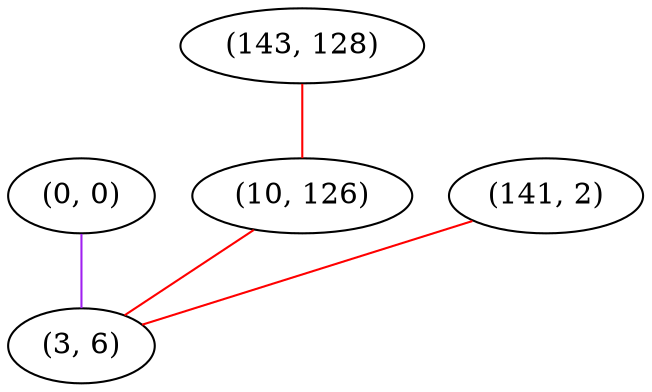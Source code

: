 graph "" {
"(0, 0)";
"(143, 128)";
"(10, 126)";
"(141, 2)";
"(3, 6)";
"(0, 0)" -- "(3, 6)"  [color=purple, key=0, weight=4];
"(143, 128)" -- "(10, 126)"  [color=red, key=0, weight=1];
"(10, 126)" -- "(3, 6)"  [color=red, key=0, weight=1];
"(141, 2)" -- "(3, 6)"  [color=red, key=0, weight=1];
}
